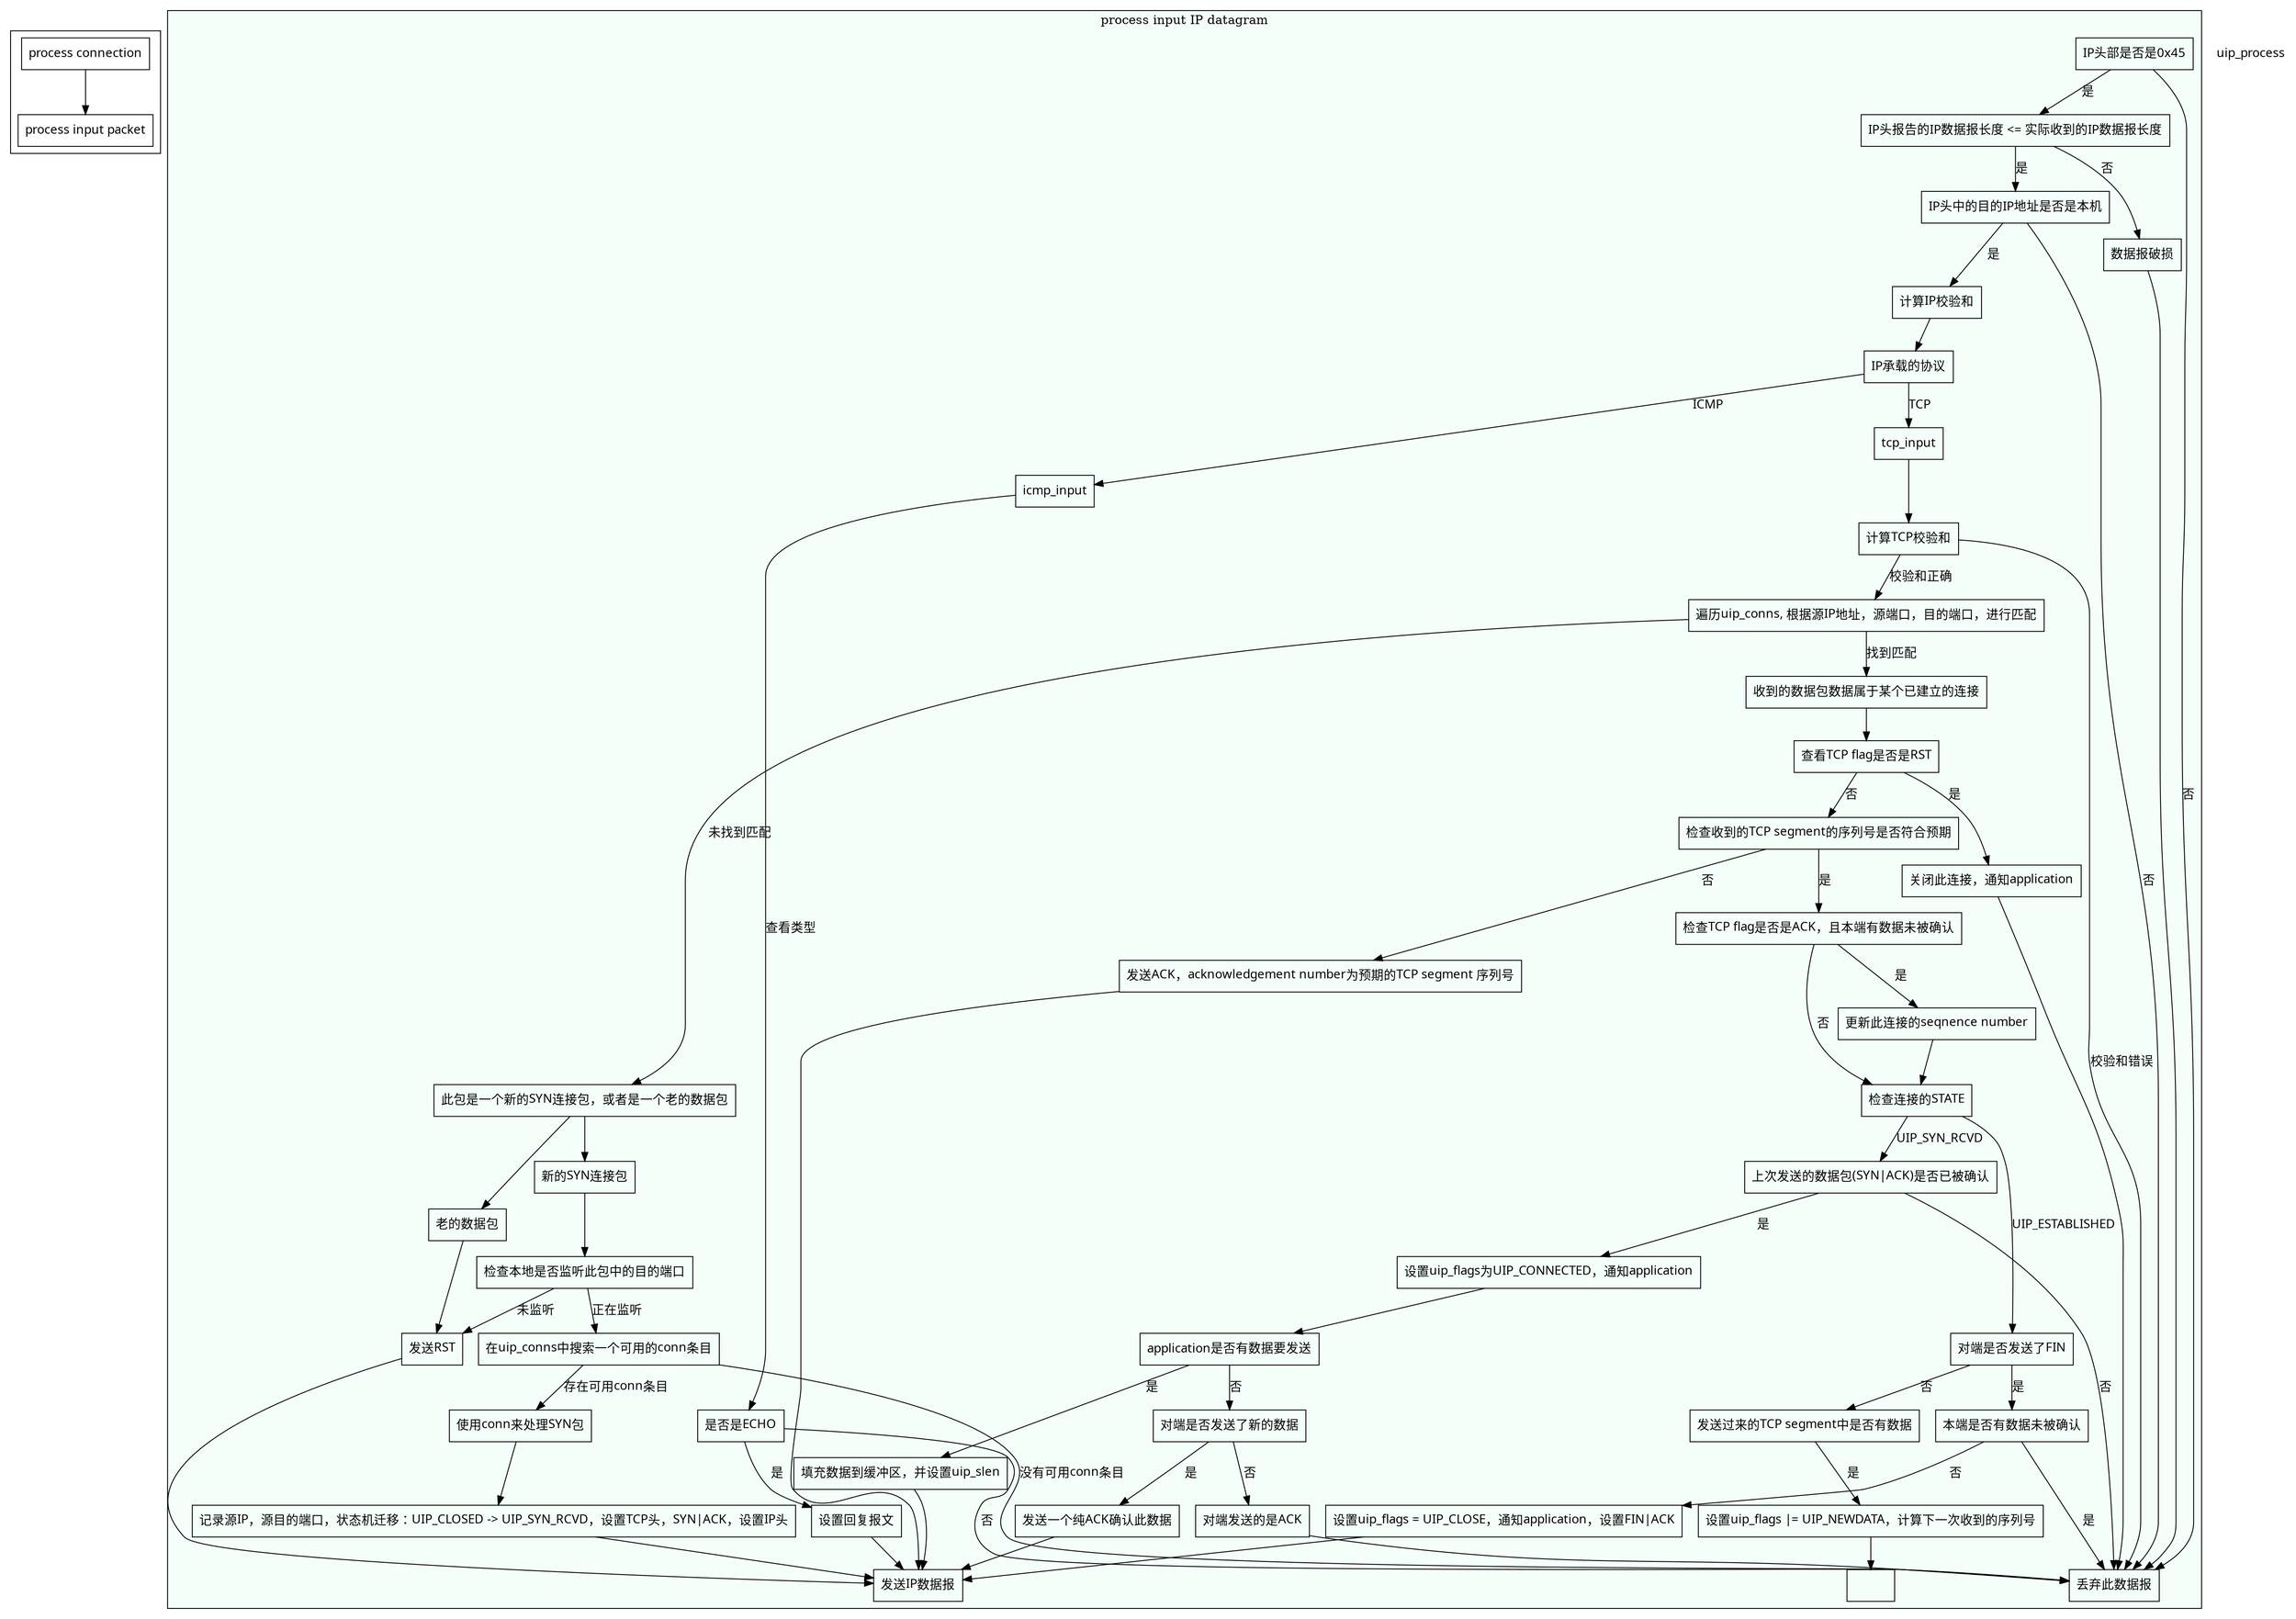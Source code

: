 digraph G {
    edge [fontname="FangSong"]; 
    node [shape=box, fontname="FangSong" size="20,20"];
    subgraph cluster_arp_request {
        //label="arp_request";
        "process connection" -> "process input packet";
    }
    subgraph cluster_process_input_packet {
        label="process input IP datagram";
        bgcolor="mintcream";
        "IP头部是否是0x45" -> "IP头报告的IP数据报长度 <= 实际收到的IP数据报长度" [label="是"];
        "IP头部是否是0x45" -> "丢弃此数据报" [label="否"];

        "IP头报告的IP数据报长度 <= 实际收到的IP数据报长度" -> "IP头中的目的IP地址是否是本机" [label="是"];
        "IP头报告的IP数据报长度 <= 实际收到的IP数据报长度" -> "数据报破损" [label="否"];
        "数据报破损"  -> "丢弃此数据报";

        "IP头中的目的IP地址是否是本机" -> "计算IP校验和" [label="是"];
        "IP头中的目的IP地址是否是本机" -> "丢弃此数据报" [label="否"];

        "计算IP校验和" -> "IP承载的协议";
        "IP承载的协议" -> "tcp_input" [label="TCP"];
        "IP承载的协议" -> "icmp_input" [label="ICMP"];
        
        "icmp_input" -> "是否是ECHO" [label="查看类型"];
        "是否是ECHO" -> "丢弃此数据报" [label="否"];
        "是否是ECHO" -> "设置回复报文" [label="是"];
        "设置回复报文" -> "发送IP数据报";

        "tcp_input" -> "计算TCP校验和";
        "计算TCP校验和" -> "遍历uip_conns, 根据源IP地址，源端口，目的端口，进行匹配" [label="校验和正确"];
        "计算TCP校验和" -> "丢弃此数据报" [label="校验和错误"];

        "遍历uip_conns, 根据源IP地址，源端口，目的端口，进行匹配" -> "收到的数据包数据属于某个已建立的连接" [label="找到匹配"];
        "收到的数据包数据属于某个已建立的连接"  -> "查看TCP flag是否是RST";
        "查看TCP flag是否是RST" -> "关闭此连接，通知application" [label="是"];
        "关闭此连接，通知application" -> "丢弃此数据报";
        "查看TCP flag是否是RST" -> "检查收到的TCP segment的序列号是否符合预期" [label="否"];
        "检查收到的TCP segment的序列号是否符合预期" -> "检查TCP flag是否是ACK，且本端有数据未被确认" [label="是"];
        "检查收到的TCP segment的序列号是否符合预期" -> "发送ACK，acknowledgement number为预期的TCP segment 序列号" [label="否"];
        "发送ACK，acknowledgement number为预期的TCP segment 序列号" -> "发送IP数据报";
        "检查TCP flag是否是ACK，且本端有数据未被确认" -> "更新此连接的seqnence number" [label="是"]; 
        "检查TCP flag是否是ACK，且本端有数据未被确认" -> "检查连接的STATE" [label="否"]; 
        "更新此连接的seqnence number" -> "检查连接的STATE";
        "检查连接的STATE" -> "上次发送的数据包(SYN|ACK)是否已被确认" [label="UIP_SYN_RCVD"];
        "上次发送的数据包(SYN|ACK)是否已被确认" -> "设置uip_flags为UIP_CONNECTED，通知application" [label="是"];
        "上次发送的数据包(SYN|ACK)是否已被确认" -> "丢弃此数据报" [label="否"];
        "设置uip_flags为UIP_CONNECTED，通知application" -> "application是否有数据要发送";
        "application是否有数据要发送" -> "填充数据到缓冲区，并设置uip_slen" [label="是"];
        "填充数据到缓冲区，并设置uip_slen" -> "发送IP数据报";
        "application是否有数据要发送" -> "对端是否发送了新的数据" [label="否"];
        "对端是否发送了新的数据" -> "发送一个纯ACK确认此数据" [label="是"];
        "发送一个纯ACK确认此数据" -> "发送IP数据报";
        "对端是否发送了新的数据" -> "对端发送的是ACK" [label="否"];
        "对端发送的是ACK" -> "丢弃此数据报";
        "检查连接的STATE" -> "对端是否发送了FIN" [label="UIP_ESTABLISHED"];
        "对端是否发送了FIN" -> "本端是否有数据未被确认" [label="是"];
        "对端是否发送了FIN" -> "发送过来的TCP segment中是否有数据" [label="否"];
        "发送过来的TCP segment中是否有数据" -> "设置uip_flags |= UIP_NEWDATA，计算下一次收到的序列号" [label="是"];
        "设置uip_flags |= UIP_NEWDATA，计算下一次收到的序列号" -> "";
        "本端是否有数据未被确认" -> "丢弃此数据报" [label="是"];
        "本端是否有数据未被确认" -> "设置uip_flags = UIP_CLOSE，通知application，设置FIN|ACK" [label="否"];
        "设置uip_flags = UIP_CLOSE，通知application，设置FIN|ACK"  -> "发送IP数据报";
        "遍历uip_conns, 根据源IP地址，源端口，目的端口，进行匹配" -> "此包是一个新的SYN连接包，或者是一个老的数据包" [label="未找到匹配"];
        "此包是一个新的SYN连接包，或者是一个老的数据包" -> "新的SYN连接包";
        "此包是一个新的SYN连接包，或者是一个老的数据包" -> "老的数据包";

        "老的数据包" -> "发送RST";
        "新的SYN连接包" -> "检查本地是否监听此包中的目的端口";
        "检查本地是否监听此包中的目的端口" -> "发送RST" [label="未监听"];
        "发送RST" -> "发送IP数据报";
        "检查本地是否监听此包中的目的端口" -> "在uip_conns中搜索一个可用的conn条目" [label="正在监听"];
        "在uip_conns中搜索一个可用的conn条目" -> "丢弃此数据报" [label="没有可用conn条目"];
        "在uip_conns中搜索一个可用的conn条目" -> "使用conn来处理SYN包" [label="存在可用conn条目"];
        "使用conn来处理SYN包" -> "记录源IP，源目的端口，状态机迁移：UIP_CLOSED -> UIP_SYN_RCVD，设置TCP头，SYN|ACK，设置IP头" 
        "记录源IP，源目的端口，状态机迁移：UIP_CLOSED -> UIP_SYN_RCVD，设置TCP头，SYN|ACK，设置IP头" -> "发送IP数据报";

    }

    "uip_process" [ shape = plaintext ];
}

